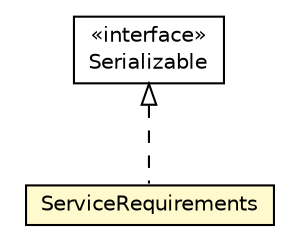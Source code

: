 #!/usr/local/bin/dot
#
# Class diagram 
# Generated by UMLGraph version R5_6-24-gf6e263 (http://www.umlgraph.org/)
#

digraph G {
	edge [fontname="Helvetica",fontsize=10,labelfontname="Helvetica",labelfontsize=10];
	node [fontname="Helvetica",fontsize=10,shape=plaintext];
	nodesep=0.25;
	ranksep=0.5;
	// org.universAAL.tools.ucc.model.usrv.AalUsrv.ServiceRequirements
	c28988 [label=<<table title="org.universAAL.tools.ucc.model.usrv.AalUsrv.ServiceRequirements" border="0" cellborder="1" cellspacing="0" cellpadding="2" port="p" bgcolor="lemonChiffon" href="./AalUsrv.ServiceRequirements.html">
		<tr><td><table border="0" cellspacing="0" cellpadding="1">
<tr><td align="center" balign="center"> ServiceRequirements </td></tr>
		</table></td></tr>
		</table>>, URL="./AalUsrv.ServiceRequirements.html", fontname="Helvetica", fontcolor="black", fontsize=10.0];
	//org.universAAL.tools.ucc.model.usrv.AalUsrv.ServiceRequirements implements java.io.Serializable
	c29197:p -> c28988:p [dir=back,arrowtail=empty,style=dashed];
	// java.io.Serializable
	c29197 [label=<<table title="java.io.Serializable" border="0" cellborder="1" cellspacing="0" cellpadding="2" port="p" href="http://java.sun.com/j2se/1.4.2/docs/api/java/io/Serializable.html">
		<tr><td><table border="0" cellspacing="0" cellpadding="1">
<tr><td align="center" balign="center"> &#171;interface&#187; </td></tr>
<tr><td align="center" balign="center"> Serializable </td></tr>
		</table></td></tr>
		</table>>, URL="http://java.sun.com/j2se/1.4.2/docs/api/java/io/Serializable.html", fontname="Helvetica", fontcolor="black", fontsize=10.0];
}

